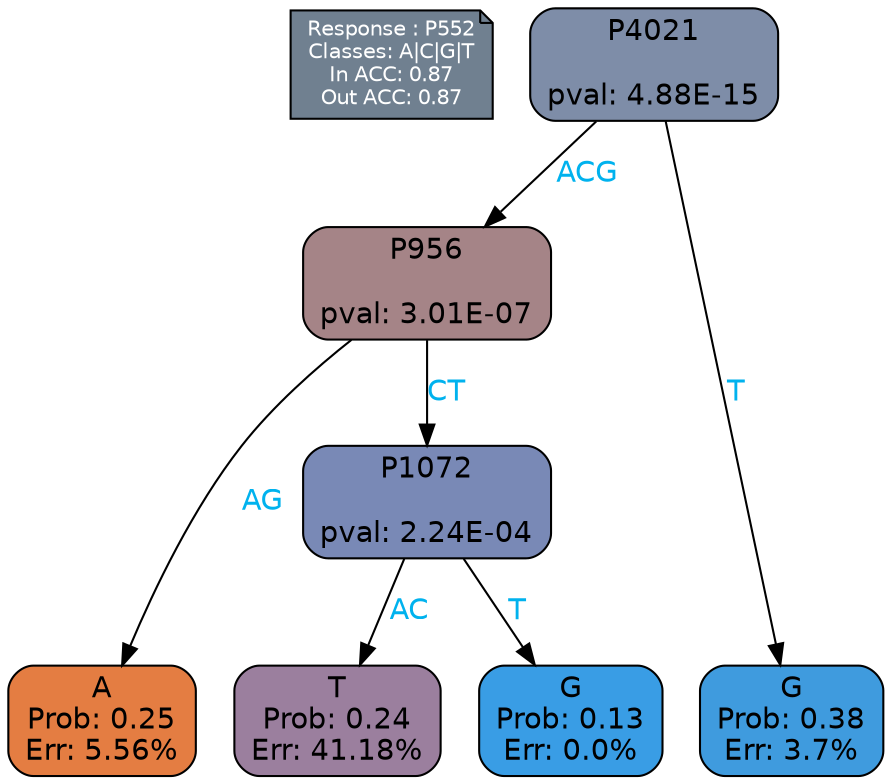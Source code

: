 digraph Tree {
node [shape=box, style="filled, rounded", color="black", fontname=helvetica] ;
graph [ranksep=equally, splines=polylines, bgcolor=transparent, dpi=600] ;
edge [fontname=helvetica] ;
LEGEND [label="Response : P552
Classes: A|C|G|T
In ACC: 0.87
Out ACC: 0.87
",shape=note,align=left,style=filled,fillcolor="slategray",fontcolor="white",fontsize=10];1 [label="P4021

pval: 4.88E-15", fillcolor="#7e8da8"] ;
2 [label="P956

pval: 3.01E-07", fillcolor="#a58487"] ;
3 [label="A
Prob: 0.25
Err: 5.56%", fillcolor="#e47d42"] ;
4 [label="P1072

pval: 2.24E-04", fillcolor="#7989b6"] ;
5 [label="T
Prob: 0.24
Err: 41.18%", fillcolor="#9b7f9e"] ;
6 [label="G
Prob: 0.13
Err: 0.0%", fillcolor="#399de5"] ;
7 [label="G
Prob: 0.38
Err: 3.7%", fillcolor="#3f9bde"] ;
1 -> 2 [label="ACG",fontcolor=deepskyblue2] ;
1 -> 7 [label="T",fontcolor=deepskyblue2] ;
2 -> 3 [label="AG",fontcolor=deepskyblue2] ;
2 -> 4 [label="CT",fontcolor=deepskyblue2] ;
4 -> 5 [label="AC",fontcolor=deepskyblue2] ;
4 -> 6 [label="T",fontcolor=deepskyblue2] ;
{rank = same; 3;5;6;7;}{rank = same; LEGEND;1;}}